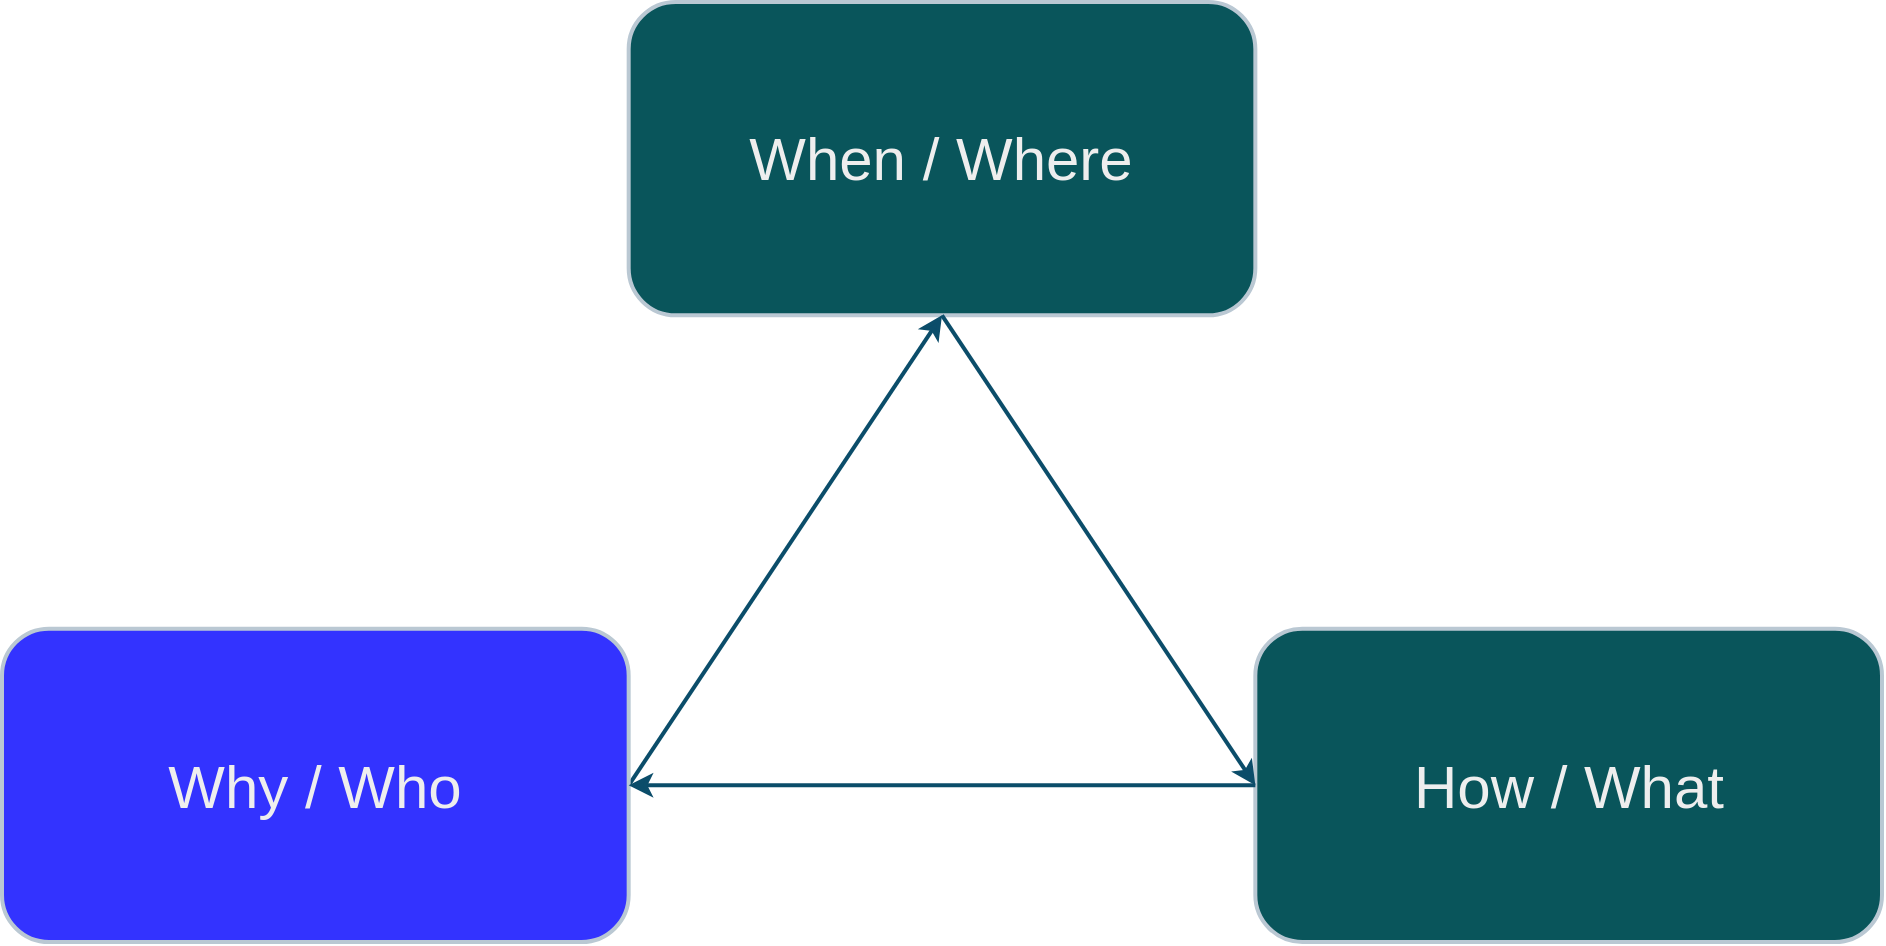 <mxfile>
    <diagram id="piIeMQWpUwdeLsbxhuyu" name="Page-1">
        <mxGraphModel dx="326" dy="295" grid="1" gridSize="10" guides="1" tooltips="1" connect="1" arrows="1" fold="1" page="1" pageScale="1" pageWidth="1200" pageHeight="800" math="0" shadow="0">
            <root>
                <mxCell id="0"/>
                <mxCell id="1" parent="0"/>
                <mxCell id="13" value="" style="group" parent="1" vertex="1" connectable="0">
                    <mxGeometry x="100" y="40" width="940" height="470" as="geometry"/>
                </mxCell>
                <mxCell id="5" value="&lt;span style=&quot;font-size: 30px&quot;&gt;When / Where&lt;/span&gt;" style="whiteSpace=wrap;html=1;rounded=1;fillColor=#09555B;strokeColor=#BAC8D3;fontColor=#EEEEEE;strokeWidth=2;" parent="13" vertex="1">
                    <mxGeometry x="313.333" width="313.333" height="156.667" as="geometry"/>
                </mxCell>
                <mxCell id="6" value="&lt;span style=&quot;font-size: 30px&quot;&gt;How / What&lt;/span&gt;" style="whiteSpace=wrap;html=1;rounded=1;fillColor=#09555B;strokeColor=#BAC8D3;fontColor=#EEEEEE;strokeWidth=2;" parent="13" vertex="1">
                    <mxGeometry x="626.667" y="313.333" width="313.333" height="156.667" as="geometry"/>
                </mxCell>
                <mxCell id="12" style="edgeStyle=none;orthogonalLoop=1;jettySize=auto;html=1;exitX=0.5;exitY=1;exitDx=0;exitDy=0;entryX=0;entryY=0.5;entryDx=0;entryDy=0;strokeColor=#0B4D6A;strokeWidth=2;" parent="13" source="5" target="6" edge="1">
                    <mxGeometry relative="1" as="geometry"/>
                </mxCell>
                <mxCell id="11" style="orthogonalLoop=1;jettySize=auto;html=1;exitX=1;exitY=0.5;exitDx=0;exitDy=0;entryX=0.5;entryY=1;entryDx=0;entryDy=0;strokeColor=#0B4D6A;strokeWidth=2;" parent="13" source="7" target="5" edge="1">
                    <mxGeometry relative="1" as="geometry"/>
                </mxCell>
                <mxCell id="7" value="&lt;span style=&quot;font-size: 30px&quot;&gt;Why / Who&lt;/span&gt;" style="whiteSpace=wrap;html=1;rounded=1;strokeColor=#BAC8D3;fontColor=#EEEEEE;strokeWidth=2;fillColor=#3333FF;" parent="13" vertex="1">
                    <mxGeometry y="313.333" width="313.333" height="156.667" as="geometry"/>
                </mxCell>
                <mxCell id="10" style="orthogonalLoop=1;jettySize=auto;html=1;exitX=0;exitY=0.5;exitDx=0;exitDy=0;entryX=1;entryY=0.5;entryDx=0;entryDy=0;strokeColor=#0B4D6A;strokeWidth=2;" parent="13" source="6" target="7" edge="1">
                    <mxGeometry relative="1" as="geometry"/>
                </mxCell>
            </root>
        </mxGraphModel>
    </diagram>
</mxfile>